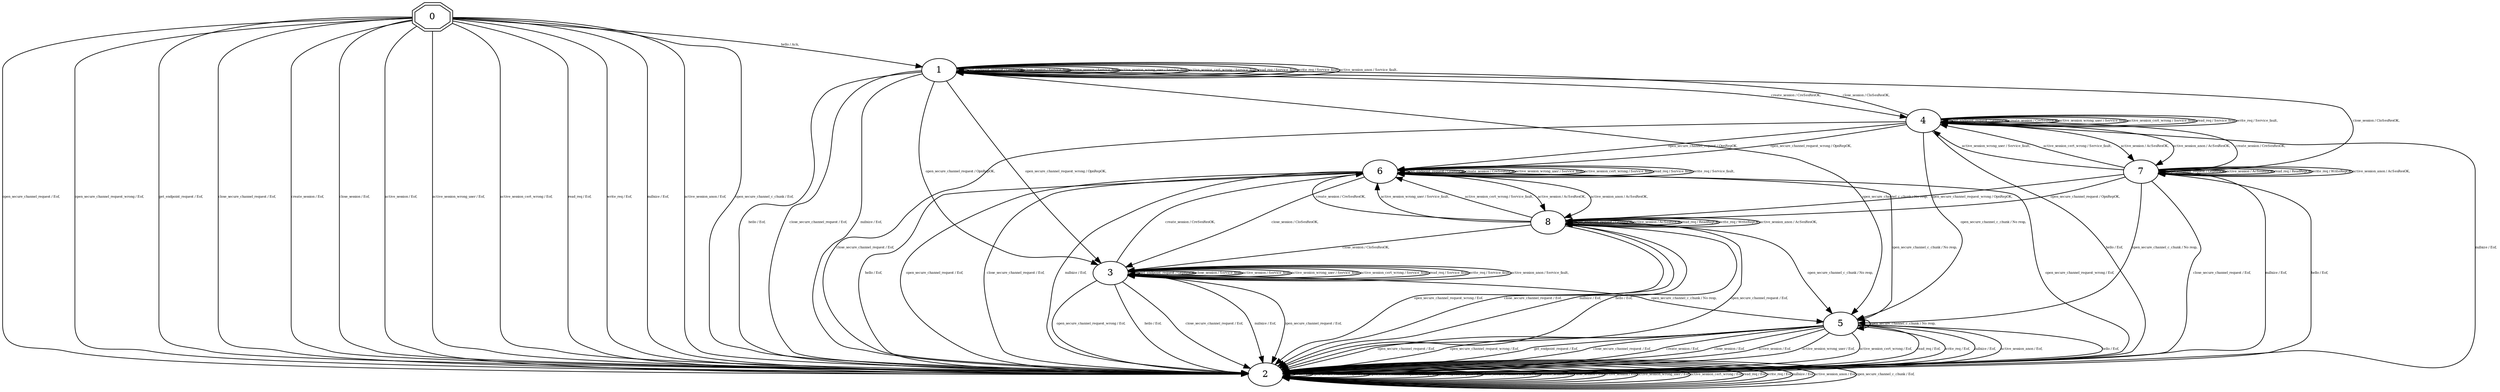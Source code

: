 digraph "Automata" {
"0" [shape=doubleoctagon, style=filled, fillcolor=white, URL="0"];
"2" [shape=ellipse, style=filled, fillcolor=white, URL="2"];
"1" [shape=ellipse, style=filled, fillcolor=white, URL="1"];
"5" [shape=ellipse, style=filled, fillcolor=white, URL="5"];
"4" [shape=ellipse, style=filled, fillcolor=white, URL="4"];
"7" [shape=ellipse, style=filled, fillcolor=white, URL="7"];
"8" [shape=ellipse, style=filled, fillcolor=white, URL="8"];
"6" [shape=ellipse, style=filled, fillcolor=white, URL="6"];
"3" [shape=ellipse, style=filled, fillcolor=white, URL="3"];
"0" -> "1" [fontsize=5, label="hello / Ack,", URL="t0"];
"0" -> "2" [fontsize=5, label="open_secure_channel_request / Eof,", URL="t1"];
"0" -> "2" [fontsize=5, label="open_secure_channel_request_wrong / Eof,", URL="t2"];
"0" -> "2" [fontsize=5, label="get_endpoint_request / Eof,", URL="t3"];
"0" -> "2" [fontsize=5, label="close_secure_channel_request / Eof,", URL="t4"];
"0" -> "2" [fontsize=5, label="create_session / Eof,", URL="t5"];
"0" -> "2" [fontsize=5, label="close_session / Eof,", URL="t6"];
"0" -> "2" [fontsize=5, label="active_session / Eof,", URL="t7"];
"0" -> "2" [fontsize=5, label="active_session_wrong_user / Eof,", URL="t8"];
"0" -> "2" [fontsize=5, label="active_session_cert_wrong / Eof,", URL="t9"];
"0" -> "2" [fontsize=5, label="read_req / Eof,", URL="t10"];
"0" -> "2" [fontsize=5, label="write_req / Eof,", URL="t11"];
"0" -> "2" [fontsize=5, label="nullsize / Eof,", URL="t12"];
"0" -> "2" [fontsize=5, label="active_session_anon / Eof,", URL="t13"];
"0" -> "2" [fontsize=5, label="open_secure_channel_c_chunk / Eof,", URL="t14"];
"2" -> "2" [fontsize=5, label="hello / Eof,", URL="t30"];
"2" -> "2" [fontsize=5, label="open_secure_channel_request / Eof,", URL="t31"];
"2" -> "2" [fontsize=5, label="open_secure_channel_request_wrong / Eof,", URL="t32"];
"2" -> "2" [fontsize=5, label="get_endpoint_request / Eof,", URL="t33"];
"2" -> "2" [fontsize=5, label="close_secure_channel_request / Eof,", URL="t34"];
"2" -> "2" [fontsize=5, label="create_session / Eof,", URL="t35"];
"2" -> "2" [fontsize=5, label="close_session / Eof,", URL="t36"];
"2" -> "2" [fontsize=5, label="active_session / Eof,", URL="t37"];
"2" -> "2" [fontsize=5, label="active_session_wrong_user / Eof,", URL="t38"];
"2" -> "2" [fontsize=5, label="active_session_cert_wrong / Eof,", URL="t39"];
"2" -> "2" [fontsize=5, label="read_req / Eof,", URL="t40"];
"2" -> "2" [fontsize=5, label="write_req / Eof,", URL="t41"];
"2" -> "2" [fontsize=5, label="nullsize / Eof,", URL="t42"];
"2" -> "2" [fontsize=5, label="active_session_anon / Eof,", URL="t43"];
"2" -> "2" [fontsize=5, label="open_secure_channel_c_chunk / Eof,", URL="t44"];
"1" -> "2" [fontsize=5, label="hello / Eof,", URL="t15"];
"1" -> "3" [fontsize=5, label="open_secure_channel_request / OpnRepOK,", URL="t16"];
"1" -> "3" [fontsize=5, label="open_secure_channel_request_wrong / OpnRepOK,", URL="t17"];
"1" -> "1" [fontsize=5, label="get_endpoint_request / GepResOK,", URL="t18"];
"1" -> "2" [fontsize=5, label="close_secure_channel_request / Eof,", URL="t19"];
"1" -> "4" [fontsize=5, label="create_session / CreSesResOK,", URL="t20"];
"1" -> "1" [fontsize=5, label="close_session / Service_fault,", URL="t21"];
"1" -> "1" [fontsize=5, label="active_session / Service_fault,", URL="t22"];
"1" -> "1" [fontsize=5, label="active_session_wrong_user / Service_fault,", URL="t23"];
"1" -> "1" [fontsize=5, label="active_session_cert_wrong / Service_fault,", URL="t24"];
"1" -> "1" [fontsize=5, label="read_req / Service_fault,", URL="t25"];
"1" -> "1" [fontsize=5, label="write_req / Service_fault,", URL="t26"];
"1" -> "2" [fontsize=5, label="nullsize / Eof,", URL="t27"];
"1" -> "1" [fontsize=5, label="active_session_anon / Service_fault,", URL="t28"];
"1" -> "5" [fontsize=5, label="open_secure_channel_c_chunk / No resp,", URL="t29"];
"5" -> "2" [fontsize=5, label="hello / Eof,", URL="t75"];
"5" -> "2" [fontsize=5, label="open_secure_channel_request / Eof,", URL="t76"];
"5" -> "2" [fontsize=5, label="open_secure_channel_request_wrong / Eof,", URL="t77"];
"5" -> "2" [fontsize=5, label="get_endpoint_request / Eof,", URL="t78"];
"5" -> "2" [fontsize=5, label="close_secure_channel_request / Eof,", URL="t79"];
"5" -> "2" [fontsize=5, label="create_session / Eof,", URL="t80"];
"5" -> "2" [fontsize=5, label="close_session / Eof,", URL="t81"];
"5" -> "2" [fontsize=5, label="active_session / Eof,", URL="t82"];
"5" -> "2" [fontsize=5, label="active_session_wrong_user / Eof,", URL="t83"];
"5" -> "2" [fontsize=5, label="active_session_cert_wrong / Eof,", URL="t84"];
"5" -> "2" [fontsize=5, label="read_req / Eof,", URL="t85"];
"5" -> "2" [fontsize=5, label="write_req / Eof,", URL="t86"];
"5" -> "2" [fontsize=5, label="nullsize / Eof,", URL="t87"];
"5" -> "2" [fontsize=5, label="active_session_anon / Eof,", URL="t88"];
"5" -> "5" [fontsize=5, label="open_secure_channel_c_chunk / No resp,", URL="t89"];
"4" -> "2" [fontsize=5, label="hello / Eof,", URL="t60"];
"4" -> "6" [fontsize=5, label="open_secure_channel_request / OpnRepOK,", URL="t61"];
"4" -> "6" [fontsize=5, label="open_secure_channel_request_wrong / OpnRepOK,", URL="t62"];
"4" -> "4" [fontsize=5, label="get_endpoint_request / GepResOK,", URL="t63"];
"4" -> "2" [fontsize=5, label="close_secure_channel_request / Eof,", URL="t64"];
"4" -> "4" [fontsize=5, label="create_session / CreSesResOK,", URL="t65"];
"4" -> "1" [fontsize=5, label="close_session / CloSesResOK,", URL="t66"];
"4" -> "7" [fontsize=5, label="active_session / AcSesResOK,", URL="t67"];
"4" -> "4" [fontsize=5, label="active_session_wrong_user / Service_fault,", URL="t68"];
"4" -> "4" [fontsize=5, label="active_session_cert_wrong / Service_fault,", URL="t69"];
"4" -> "4" [fontsize=5, label="read_req / Service_fault,", URL="t70"];
"4" -> "4" [fontsize=5, label="write_req / Service_fault,", URL="t71"];
"4" -> "2" [fontsize=5, label="nullsize / Eof,", URL="t72"];
"4" -> "7" [fontsize=5, label="active_session_anon / AcSesResOK,", URL="t73"];
"4" -> "5" [fontsize=5, label="open_secure_channel_c_chunk / No resp,", URL="t74"];
"7" -> "2" [fontsize=5, label="hello / Eof,", URL="t105"];
"7" -> "8" [fontsize=5, label="open_secure_channel_request / OpnRepOK,", URL="t106"];
"7" -> "8" [fontsize=5, label="open_secure_channel_request_wrong / OpnRepOK,", URL="t107"];
"7" -> "7" [fontsize=5, label="get_endpoint_request / GepResOK,", URL="t108"];
"7" -> "2" [fontsize=5, label="close_secure_channel_request / Eof,", URL="t109"];
"7" -> "4" [fontsize=5, label="create_session / CreSesResOK,", URL="t110"];
"7" -> "1" [fontsize=5, label="close_session / CloSesResOK,", URL="t111"];
"7" -> "7" [fontsize=5, label="active_session / AcSesResOK,", URL="t112"];
"7" -> "4" [fontsize=5, label="active_session_wrong_user / Service_fault,", URL="t113"];
"7" -> "4" [fontsize=5, label="active_session_cert_wrong / Service_fault,", URL="t114"];
"7" -> "7" [fontsize=5, label="read_req / ReadRepOK,", URL="t115"];
"7" -> "7" [fontsize=5, label="write_req / WriteRepOK,", URL="t116"];
"7" -> "2" [fontsize=5, label="nullsize / Eof,", URL="t117"];
"7" -> "7" [fontsize=5, label="active_session_anon / AcSesResOK,", URL="t118"];
"7" -> "5" [fontsize=5, label="open_secure_channel_c_chunk / No resp,", URL="t119"];
"8" -> "2" [fontsize=5, label="hello / Eof,", URL="t120"];
"8" -> "2" [fontsize=5, label="open_secure_channel_request / Eof,", URL="t121"];
"8" -> "2" [fontsize=5, label="open_secure_channel_request_wrong / Eof,", URL="t122"];
"8" -> "8" [fontsize=5, label="get_endpoint_request / GepResOK,", URL="t123"];
"8" -> "2" [fontsize=5, label="close_secure_channel_request / Eof,", URL="t124"];
"8" -> "6" [fontsize=5, label="create_session / CreSesResOK,", URL="t125"];
"8" -> "3" [fontsize=5, label="close_session / CloSesResOK,", URL="t126"];
"8" -> "8" [fontsize=5, label="active_session / AcSesResOK,", URL="t127"];
"8" -> "6" [fontsize=5, label="active_session_wrong_user / Service_fault,", URL="t128"];
"8" -> "6" [fontsize=5, label="active_session_cert_wrong / Service_fault,", URL="t129"];
"8" -> "8" [fontsize=5, label="read_req / ReadRepOK,", URL="t130"];
"8" -> "8" [fontsize=5, label="write_req / WriteRepOK,", URL="t131"];
"8" -> "2" [fontsize=5, label="nullsize / Eof,", URL="t132"];
"8" -> "8" [fontsize=5, label="active_session_anon / AcSesResOK,", URL="t133"];
"8" -> "5" [fontsize=5, label="open_secure_channel_c_chunk / No resp,", URL="t134"];
"6" -> "2" [fontsize=5, label="hello / Eof,", URL="t90"];
"6" -> "2" [fontsize=5, label="open_secure_channel_request / Eof,", URL="t91"];
"6" -> "2" [fontsize=5, label="open_secure_channel_request_wrong / Eof,", URL="t92"];
"6" -> "6" [fontsize=5, label="get_endpoint_request / GepResOK,", URL="t93"];
"6" -> "2" [fontsize=5, label="close_secure_channel_request / Eof,", URL="t94"];
"6" -> "6" [fontsize=5, label="create_session / CreSesResOK,", URL="t95"];
"6" -> "3" [fontsize=5, label="close_session / CloSesResOK,", URL="t96"];
"6" -> "8" [fontsize=5, label="active_session / AcSesResOK,", URL="t97"];
"6" -> "6" [fontsize=5, label="active_session_wrong_user / Service_fault,", URL="t98"];
"6" -> "6" [fontsize=5, label="active_session_cert_wrong / Service_fault,", URL="t99"];
"6" -> "6" [fontsize=5, label="read_req / Service_fault,", URL="t100"];
"6" -> "6" [fontsize=5, label="write_req / Service_fault,", URL="t101"];
"6" -> "2" [fontsize=5, label="nullsize / Eof,", URL="t102"];
"6" -> "8" [fontsize=5, label="active_session_anon / AcSesResOK,", URL="t103"];
"6" -> "5" [fontsize=5, label="open_secure_channel_c_chunk / No resp,", URL="t104"];
"3" -> "2" [fontsize=5, label="hello / Eof,", URL="t45"];
"3" -> "2" [fontsize=5, label="open_secure_channel_request / Eof,", URL="t46"];
"3" -> "2" [fontsize=5, label="open_secure_channel_request_wrong / Eof,", URL="t47"];
"3" -> "3" [fontsize=5, label="get_endpoint_request / GepResOK,", URL="t48"];
"3" -> "2" [fontsize=5, label="close_secure_channel_request / Eof,", URL="t49"];
"3" -> "6" [fontsize=5, label="create_session / CreSesResOK,", URL="t50"];
"3" -> "3" [fontsize=5, label="close_session / Service_fault,", URL="t51"];
"3" -> "3" [fontsize=5, label="active_session / Service_fault,", URL="t52"];
"3" -> "3" [fontsize=5, label="active_session_wrong_user / Service_fault,", URL="t53"];
"3" -> "3" [fontsize=5, label="active_session_cert_wrong / Service_fault,", URL="t54"];
"3" -> "3" [fontsize=5, label="read_req / Service_fault,", URL="t55"];
"3" -> "3" [fontsize=5, label="write_req / Service_fault,", URL="t56"];
"3" -> "2" [fontsize=5, label="nullsize / Eof,", URL="t57"];
"3" -> "3" [fontsize=5, label="active_session_anon / Service_fault,", URL="t58"];
"3" -> "5" [fontsize=5, label="open_secure_channel_c_chunk / No resp,", URL="t59"];
}